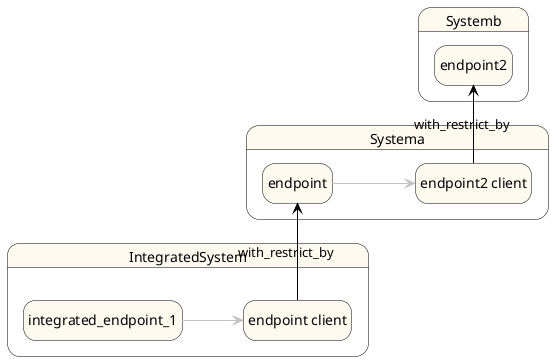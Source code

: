 ''''''''''''''''''''''''''''''''''''''''''
''                                      ''
''  AUTOGENERATED CODE -- DO NOT EDIT!  ''
''                                      ''
''''''''''''''''''''''''''''''''''''''''''

@startuml
left to right direction
scale max 16384 height
hide empty description
skinparam state {
  BackgroundColor FloralWhite
  BorderColor Black
  ArrowColor Crimson
}
state "IntegratedSystem" as X_0 <<highlight>> {
  state "endpoint client" as _0 <<highlight>>
  state "integrated_endpoint_1" as _1 <<highlight>>
}
state "Systema" as X_1 {
  state "endpoint" as _2
  state "endpoint2 client" as _3
}
state "Systemb" as X_2 {
  state "endpoint2" as _4
}
_1 -[#silver]-> _0
_0 -[#black]> _2 : with_restrict_by
_2 -[#silver]-> _3
_3 -[#black]> _4 : with_restrict_by
@enduml